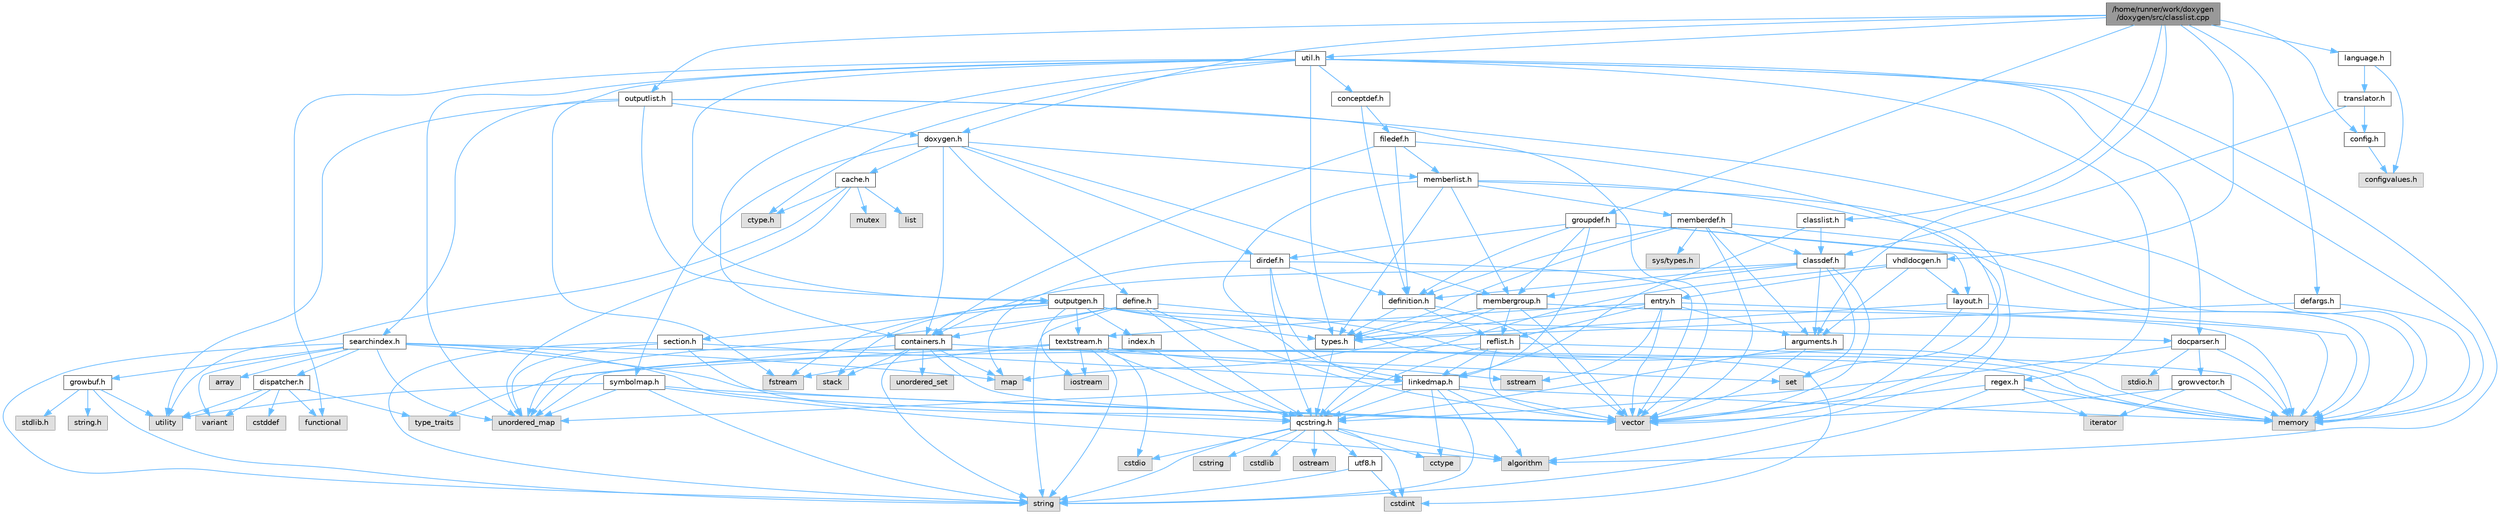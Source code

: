 digraph "/home/runner/work/doxygen/doxygen/src/classlist.cpp"
{
 // INTERACTIVE_SVG=YES
 // LATEX_PDF_SIZE
  bgcolor="transparent";
  edge [fontname=Helvetica,fontsize=10,labelfontname=Helvetica,labelfontsize=10];
  node [fontname=Helvetica,fontsize=10,shape=box,height=0.2,width=0.4];
  Node1 [label="/home/runner/work/doxygen\l/doxygen/src/classlist.cpp",height=0.2,width=0.4,color="gray40", fillcolor="grey60", style="filled", fontcolor="black",tooltip=" "];
  Node1 -> Node2 [color="steelblue1",style="solid"];
  Node2 [label="classlist.h",height=0.2,width=0.4,color="grey40", fillcolor="white", style="filled",URL="$d2/df8/classlist_8h.html",tooltip=" "];
  Node2 -> Node3 [color="steelblue1",style="solid"];
  Node3 [label="linkedmap.h",height=0.2,width=0.4,color="grey40", fillcolor="white", style="filled",URL="$da/de1/linkedmap_8h.html",tooltip=" "];
  Node3 -> Node4 [color="steelblue1",style="solid"];
  Node4 [label="unordered_map",height=0.2,width=0.4,color="grey60", fillcolor="#E0E0E0", style="filled",tooltip=" "];
  Node3 -> Node5 [color="steelblue1",style="solid"];
  Node5 [label="vector",height=0.2,width=0.4,color="grey60", fillcolor="#E0E0E0", style="filled",tooltip=" "];
  Node3 -> Node6 [color="steelblue1",style="solid"];
  Node6 [label="memory",height=0.2,width=0.4,color="grey60", fillcolor="#E0E0E0", style="filled",tooltip=" "];
  Node3 -> Node7 [color="steelblue1",style="solid"];
  Node7 [label="string",height=0.2,width=0.4,color="grey60", fillcolor="#E0E0E0", style="filled",tooltip=" "];
  Node3 -> Node8 [color="steelblue1",style="solid"];
  Node8 [label="algorithm",height=0.2,width=0.4,color="grey60", fillcolor="#E0E0E0", style="filled",tooltip=" "];
  Node3 -> Node9 [color="steelblue1",style="solid"];
  Node9 [label="cctype",height=0.2,width=0.4,color="grey60", fillcolor="#E0E0E0", style="filled",tooltip=" "];
  Node3 -> Node10 [color="steelblue1",style="solid"];
  Node10 [label="qcstring.h",height=0.2,width=0.4,color="grey40", fillcolor="white", style="filled",URL="$d7/d5c/qcstring_8h.html",tooltip=" "];
  Node10 -> Node7 [color="steelblue1",style="solid"];
  Node10 -> Node8 [color="steelblue1",style="solid"];
  Node10 -> Node9 [color="steelblue1",style="solid"];
  Node10 -> Node11 [color="steelblue1",style="solid"];
  Node11 [label="cstring",height=0.2,width=0.4,color="grey60", fillcolor="#E0E0E0", style="filled",tooltip=" "];
  Node10 -> Node12 [color="steelblue1",style="solid"];
  Node12 [label="cstdio",height=0.2,width=0.4,color="grey60", fillcolor="#E0E0E0", style="filled",tooltip=" "];
  Node10 -> Node13 [color="steelblue1",style="solid"];
  Node13 [label="cstdlib",height=0.2,width=0.4,color="grey60", fillcolor="#E0E0E0", style="filled",tooltip=" "];
  Node10 -> Node14 [color="steelblue1",style="solid"];
  Node14 [label="cstdint",height=0.2,width=0.4,color="grey60", fillcolor="#E0E0E0", style="filled",tooltip=" "];
  Node10 -> Node15 [color="steelblue1",style="solid"];
  Node15 [label="ostream",height=0.2,width=0.4,color="grey60", fillcolor="#E0E0E0", style="filled",tooltip=" "];
  Node10 -> Node16 [color="steelblue1",style="solid"];
  Node16 [label="utf8.h",height=0.2,width=0.4,color="grey40", fillcolor="white", style="filled",URL="$db/d7c/utf8_8h.html",tooltip="Various UTF8 related helper functions."];
  Node16 -> Node14 [color="steelblue1",style="solid"];
  Node16 -> Node7 [color="steelblue1",style="solid"];
  Node2 -> Node17 [color="steelblue1",style="solid"];
  Node17 [label="classdef.h",height=0.2,width=0.4,color="grey40", fillcolor="white", style="filled",URL="$d1/da6/classdef_8h.html",tooltip=" "];
  Node17 -> Node5 [color="steelblue1",style="solid"];
  Node17 -> Node18 [color="steelblue1",style="solid"];
  Node18 [label="set",height=0.2,width=0.4,color="grey60", fillcolor="#E0E0E0", style="filled",tooltip=" "];
  Node17 -> Node19 [color="steelblue1",style="solid"];
  Node19 [label="containers.h",height=0.2,width=0.4,color="grey40", fillcolor="white", style="filled",URL="$d5/d75/containers_8h.html",tooltip=" "];
  Node19 -> Node5 [color="steelblue1",style="solid"];
  Node19 -> Node7 [color="steelblue1",style="solid"];
  Node19 -> Node18 [color="steelblue1",style="solid"];
  Node19 -> Node20 [color="steelblue1",style="solid"];
  Node20 [label="map",height=0.2,width=0.4,color="grey60", fillcolor="#E0E0E0", style="filled",tooltip=" "];
  Node19 -> Node21 [color="steelblue1",style="solid"];
  Node21 [label="unordered_set",height=0.2,width=0.4,color="grey60", fillcolor="#E0E0E0", style="filled",tooltip=" "];
  Node19 -> Node4 [color="steelblue1",style="solid"];
  Node19 -> Node22 [color="steelblue1",style="solid"];
  Node22 [label="stack",height=0.2,width=0.4,color="grey60", fillcolor="#E0E0E0", style="filled",tooltip=" "];
  Node17 -> Node23 [color="steelblue1",style="solid"];
  Node23 [label="definition.h",height=0.2,width=0.4,color="grey40", fillcolor="white", style="filled",URL="$df/da1/definition_8h.html",tooltip=" "];
  Node23 -> Node5 [color="steelblue1",style="solid"];
  Node23 -> Node24 [color="steelblue1",style="solid"];
  Node24 [label="types.h",height=0.2,width=0.4,color="grey40", fillcolor="white", style="filled",URL="$d9/d49/types_8h.html",tooltip="This file contains a number of basic enums and types."];
  Node24 -> Node10 [color="steelblue1",style="solid"];
  Node23 -> Node25 [color="steelblue1",style="solid"];
  Node25 [label="reflist.h",height=0.2,width=0.4,color="grey40", fillcolor="white", style="filled",URL="$d1/d02/reflist_8h.html",tooltip=" "];
  Node25 -> Node5 [color="steelblue1",style="solid"];
  Node25 -> Node4 [color="steelblue1",style="solid"];
  Node25 -> Node6 [color="steelblue1",style="solid"];
  Node25 -> Node10 [color="steelblue1",style="solid"];
  Node25 -> Node3 [color="steelblue1",style="solid"];
  Node17 -> Node26 [color="steelblue1",style="solid"];
  Node26 [label="arguments.h",height=0.2,width=0.4,color="grey40", fillcolor="white", style="filled",URL="$df/d9b/arguments_8h.html",tooltip=" "];
  Node26 -> Node5 [color="steelblue1",style="solid"];
  Node26 -> Node10 [color="steelblue1",style="solid"];
  Node17 -> Node27 [color="steelblue1",style="solid"];
  Node27 [label="membergroup.h",height=0.2,width=0.4,color="grey40", fillcolor="white", style="filled",URL="$d9/d11/membergroup_8h.html",tooltip=" "];
  Node27 -> Node5 [color="steelblue1",style="solid"];
  Node27 -> Node20 [color="steelblue1",style="solid"];
  Node27 -> Node6 [color="steelblue1",style="solid"];
  Node27 -> Node24 [color="steelblue1",style="solid"];
  Node27 -> Node25 [color="steelblue1",style="solid"];
  Node1 -> Node28 [color="steelblue1",style="solid"];
  Node28 [label="config.h",height=0.2,width=0.4,color="grey40", fillcolor="white", style="filled",URL="$db/d16/config_8h.html",tooltip=" "];
  Node28 -> Node29 [color="steelblue1",style="solid"];
  Node29 [label="configvalues.h",height=0.2,width=0.4,color="grey60", fillcolor="#E0E0E0", style="filled",tooltip=" "];
  Node1 -> Node30 [color="steelblue1",style="solid"];
  Node30 [label="util.h",height=0.2,width=0.4,color="grey40", fillcolor="white", style="filled",URL="$d8/d3c/util_8h.html",tooltip="A bunch of utility functions."];
  Node30 -> Node6 [color="steelblue1",style="solid"];
  Node30 -> Node4 [color="steelblue1",style="solid"];
  Node30 -> Node8 [color="steelblue1",style="solid"];
  Node30 -> Node31 [color="steelblue1",style="solid"];
  Node31 [label="functional",height=0.2,width=0.4,color="grey60", fillcolor="#E0E0E0", style="filled",tooltip=" "];
  Node30 -> Node32 [color="steelblue1",style="solid"];
  Node32 [label="fstream",height=0.2,width=0.4,color="grey60", fillcolor="#E0E0E0", style="filled",tooltip=" "];
  Node30 -> Node33 [color="steelblue1",style="solid"];
  Node33 [label="ctype.h",height=0.2,width=0.4,color="grey60", fillcolor="#E0E0E0", style="filled",tooltip=" "];
  Node30 -> Node24 [color="steelblue1",style="solid"];
  Node30 -> Node34 [color="steelblue1",style="solid"];
  Node34 [label="docparser.h",height=0.2,width=0.4,color="grey40", fillcolor="white", style="filled",URL="$de/d9c/docparser_8h.html",tooltip=" "];
  Node34 -> Node35 [color="steelblue1",style="solid"];
  Node35 [label="stdio.h",height=0.2,width=0.4,color="grey60", fillcolor="#E0E0E0", style="filled",tooltip=" "];
  Node34 -> Node6 [color="steelblue1",style="solid"];
  Node34 -> Node10 [color="steelblue1",style="solid"];
  Node34 -> Node36 [color="steelblue1",style="solid"];
  Node36 [label="growvector.h",height=0.2,width=0.4,color="grey40", fillcolor="white", style="filled",URL="$d7/d50/growvector_8h.html",tooltip=" "];
  Node36 -> Node5 [color="steelblue1",style="solid"];
  Node36 -> Node6 [color="steelblue1",style="solid"];
  Node36 -> Node37 [color="steelblue1",style="solid"];
  Node37 [label="iterator",height=0.2,width=0.4,color="grey60", fillcolor="#E0E0E0", style="filled",tooltip=" "];
  Node30 -> Node19 [color="steelblue1",style="solid"];
  Node30 -> Node38 [color="steelblue1",style="solid"];
  Node38 [label="outputgen.h",height=0.2,width=0.4,color="grey40", fillcolor="white", style="filled",URL="$df/d06/outputgen_8h.html",tooltip=" "];
  Node38 -> Node6 [color="steelblue1",style="solid"];
  Node38 -> Node22 [color="steelblue1",style="solid"];
  Node38 -> Node39 [color="steelblue1",style="solid"];
  Node39 [label="iostream",height=0.2,width=0.4,color="grey60", fillcolor="#E0E0E0", style="filled",tooltip=" "];
  Node38 -> Node32 [color="steelblue1",style="solid"];
  Node38 -> Node24 [color="steelblue1",style="solid"];
  Node38 -> Node40 [color="steelblue1",style="solid"];
  Node40 [label="index.h",height=0.2,width=0.4,color="grey40", fillcolor="white", style="filled",URL="$d1/db5/index_8h.html",tooltip=" "];
  Node40 -> Node10 [color="steelblue1",style="solid"];
  Node38 -> Node41 [color="steelblue1",style="solid"];
  Node41 [label="section.h",height=0.2,width=0.4,color="grey40", fillcolor="white", style="filled",URL="$d1/d2a/section_8h.html",tooltip=" "];
  Node41 -> Node7 [color="steelblue1",style="solid"];
  Node41 -> Node4 [color="steelblue1",style="solid"];
  Node41 -> Node10 [color="steelblue1",style="solid"];
  Node41 -> Node3 [color="steelblue1",style="solid"];
  Node38 -> Node42 [color="steelblue1",style="solid"];
  Node42 [label="textstream.h",height=0.2,width=0.4,color="grey40", fillcolor="white", style="filled",URL="$d4/d7d/textstream_8h.html",tooltip=" "];
  Node42 -> Node7 [color="steelblue1",style="solid"];
  Node42 -> Node39 [color="steelblue1",style="solid"];
  Node42 -> Node43 [color="steelblue1",style="solid"];
  Node43 [label="sstream",height=0.2,width=0.4,color="grey60", fillcolor="#E0E0E0", style="filled",tooltip=" "];
  Node42 -> Node14 [color="steelblue1",style="solid"];
  Node42 -> Node12 [color="steelblue1",style="solid"];
  Node42 -> Node32 [color="steelblue1",style="solid"];
  Node42 -> Node44 [color="steelblue1",style="solid"];
  Node44 [label="type_traits",height=0.2,width=0.4,color="grey60", fillcolor="#E0E0E0", style="filled",tooltip=" "];
  Node42 -> Node10 [color="steelblue1",style="solid"];
  Node38 -> Node34 [color="steelblue1",style="solid"];
  Node30 -> Node45 [color="steelblue1",style="solid"];
  Node45 [label="regex.h",height=0.2,width=0.4,color="grey40", fillcolor="white", style="filled",URL="$d1/d21/regex_8h.html",tooltip=" "];
  Node45 -> Node6 [color="steelblue1",style="solid"];
  Node45 -> Node7 [color="steelblue1",style="solid"];
  Node45 -> Node5 [color="steelblue1",style="solid"];
  Node45 -> Node37 [color="steelblue1",style="solid"];
  Node30 -> Node46 [color="steelblue1",style="solid"];
  Node46 [label="conceptdef.h",height=0.2,width=0.4,color="grey40", fillcolor="white", style="filled",URL="$da/df1/conceptdef_8h.html",tooltip=" "];
  Node46 -> Node23 [color="steelblue1",style="solid"];
  Node46 -> Node47 [color="steelblue1",style="solid"];
  Node47 [label="filedef.h",height=0.2,width=0.4,color="grey40", fillcolor="white", style="filled",URL="$d4/d3a/filedef_8h.html",tooltip=" "];
  Node47 -> Node18 [color="steelblue1",style="solid"];
  Node47 -> Node23 [color="steelblue1",style="solid"];
  Node47 -> Node48 [color="steelblue1",style="solid"];
  Node48 [label="memberlist.h",height=0.2,width=0.4,color="grey40", fillcolor="white", style="filled",URL="$dd/d78/memberlist_8h.html",tooltip=" "];
  Node48 -> Node5 [color="steelblue1",style="solid"];
  Node48 -> Node8 [color="steelblue1",style="solid"];
  Node48 -> Node49 [color="steelblue1",style="solid"];
  Node49 [label="memberdef.h",height=0.2,width=0.4,color="grey40", fillcolor="white", style="filled",URL="$d4/d46/memberdef_8h.html",tooltip=" "];
  Node49 -> Node5 [color="steelblue1",style="solid"];
  Node49 -> Node6 [color="steelblue1",style="solid"];
  Node49 -> Node50 [color="steelblue1",style="solid"];
  Node50 [label="sys/types.h",height=0.2,width=0.4,color="grey60", fillcolor="#E0E0E0", style="filled",tooltip=" "];
  Node49 -> Node24 [color="steelblue1",style="solid"];
  Node49 -> Node23 [color="steelblue1",style="solid"];
  Node49 -> Node26 [color="steelblue1",style="solid"];
  Node49 -> Node17 [color="steelblue1",style="solid"];
  Node48 -> Node3 [color="steelblue1",style="solid"];
  Node48 -> Node24 [color="steelblue1",style="solid"];
  Node48 -> Node27 [color="steelblue1",style="solid"];
  Node47 -> Node19 [color="steelblue1",style="solid"];
  Node1 -> Node51 [color="steelblue1",style="solid"];
  Node51 [label="outputlist.h",height=0.2,width=0.4,color="grey40", fillcolor="white", style="filled",URL="$d2/db9/outputlist_8h.html",tooltip=" "];
  Node51 -> Node52 [color="steelblue1",style="solid"];
  Node52 [label="utility",height=0.2,width=0.4,color="grey60", fillcolor="#E0E0E0", style="filled",tooltip=" "];
  Node51 -> Node5 [color="steelblue1",style="solid"];
  Node51 -> Node6 [color="steelblue1",style="solid"];
  Node51 -> Node38 [color="steelblue1",style="solid"];
  Node51 -> Node53 [color="steelblue1",style="solid"];
  Node53 [label="searchindex.h",height=0.2,width=0.4,color="grey40", fillcolor="white", style="filled",URL="$de/d07/searchindex_8h.html",tooltip="Web server based search engine."];
  Node53 -> Node6 [color="steelblue1",style="solid"];
  Node53 -> Node5 [color="steelblue1",style="solid"];
  Node53 -> Node20 [color="steelblue1",style="solid"];
  Node53 -> Node4 [color="steelblue1",style="solid"];
  Node53 -> Node7 [color="steelblue1",style="solid"];
  Node53 -> Node54 [color="steelblue1",style="solid"];
  Node54 [label="array",height=0.2,width=0.4,color="grey60", fillcolor="#E0E0E0", style="filled",tooltip=" "];
  Node53 -> Node55 [color="steelblue1",style="solid"];
  Node55 [label="variant",height=0.2,width=0.4,color="grey60", fillcolor="#E0E0E0", style="filled",tooltip=" "];
  Node53 -> Node10 [color="steelblue1",style="solid"];
  Node53 -> Node56 [color="steelblue1",style="solid"];
  Node56 [label="growbuf.h",height=0.2,width=0.4,color="grey40", fillcolor="white", style="filled",URL="$dd/d72/growbuf_8h.html",tooltip=" "];
  Node56 -> Node52 [color="steelblue1",style="solid"];
  Node56 -> Node57 [color="steelblue1",style="solid"];
  Node57 [label="stdlib.h",height=0.2,width=0.4,color="grey60", fillcolor="#E0E0E0", style="filled",tooltip=" "];
  Node56 -> Node58 [color="steelblue1",style="solid"];
  Node58 [label="string.h",height=0.2,width=0.4,color="grey60", fillcolor="#E0E0E0", style="filled",tooltip=" "];
  Node56 -> Node7 [color="steelblue1",style="solid"];
  Node53 -> Node59 [color="steelblue1",style="solid"];
  Node59 [label="dispatcher.h",height=0.2,width=0.4,color="grey40", fillcolor="white", style="filled",URL="$da/d73/dispatcher_8h.html",tooltip=" "];
  Node59 -> Node60 [color="steelblue1",style="solid"];
  Node60 [label="cstddef",height=0.2,width=0.4,color="grey60", fillcolor="#E0E0E0", style="filled",tooltip=" "];
  Node59 -> Node52 [color="steelblue1",style="solid"];
  Node59 -> Node31 [color="steelblue1",style="solid"];
  Node59 -> Node55 [color="steelblue1",style="solid"];
  Node59 -> Node44 [color="steelblue1",style="solid"];
  Node51 -> Node61 [color="steelblue1",style="solid"];
  Node61 [label="doxygen.h",height=0.2,width=0.4,color="grey40", fillcolor="white", style="filled",URL="$d1/da1/doxygen_8h.html",tooltip=" "];
  Node61 -> Node19 [color="steelblue1",style="solid"];
  Node61 -> Node27 [color="steelblue1",style="solid"];
  Node61 -> Node62 [color="steelblue1",style="solid"];
  Node62 [label="dirdef.h",height=0.2,width=0.4,color="grey40", fillcolor="white", style="filled",URL="$d6/d15/dirdef_8h.html",tooltip=" "];
  Node62 -> Node5 [color="steelblue1",style="solid"];
  Node62 -> Node20 [color="steelblue1",style="solid"];
  Node62 -> Node10 [color="steelblue1",style="solid"];
  Node62 -> Node3 [color="steelblue1",style="solid"];
  Node62 -> Node23 [color="steelblue1",style="solid"];
  Node61 -> Node48 [color="steelblue1",style="solid"];
  Node61 -> Node63 [color="steelblue1",style="solid"];
  Node63 [label="define.h",height=0.2,width=0.4,color="grey40", fillcolor="white", style="filled",URL="$df/d67/define_8h.html",tooltip=" "];
  Node63 -> Node5 [color="steelblue1",style="solid"];
  Node63 -> Node6 [color="steelblue1",style="solid"];
  Node63 -> Node7 [color="steelblue1",style="solid"];
  Node63 -> Node4 [color="steelblue1",style="solid"];
  Node63 -> Node10 [color="steelblue1",style="solid"];
  Node63 -> Node19 [color="steelblue1",style="solid"];
  Node61 -> Node64 [color="steelblue1",style="solid"];
  Node64 [label="cache.h",height=0.2,width=0.4,color="grey40", fillcolor="white", style="filled",URL="$d3/d26/cache_8h.html",tooltip=" "];
  Node64 -> Node65 [color="steelblue1",style="solid"];
  Node65 [label="list",height=0.2,width=0.4,color="grey60", fillcolor="#E0E0E0", style="filled",tooltip=" "];
  Node64 -> Node4 [color="steelblue1",style="solid"];
  Node64 -> Node66 [color="steelblue1",style="solid"];
  Node66 [label="mutex",height=0.2,width=0.4,color="grey60", fillcolor="#E0E0E0", style="filled",tooltip=" "];
  Node64 -> Node52 [color="steelblue1",style="solid"];
  Node64 -> Node33 [color="steelblue1",style="solid"];
  Node61 -> Node67 [color="steelblue1",style="solid"];
  Node67 [label="symbolmap.h",height=0.2,width=0.4,color="grey40", fillcolor="white", style="filled",URL="$d7/ddd/symbolmap_8h.html",tooltip=" "];
  Node67 -> Node8 [color="steelblue1",style="solid"];
  Node67 -> Node4 [color="steelblue1",style="solid"];
  Node67 -> Node5 [color="steelblue1",style="solid"];
  Node67 -> Node7 [color="steelblue1",style="solid"];
  Node67 -> Node52 [color="steelblue1",style="solid"];
  Node1 -> Node68 [color="steelblue1",style="solid"];
  Node68 [label="language.h",height=0.2,width=0.4,color="grey40", fillcolor="white", style="filled",URL="$d8/dce/language_8h.html",tooltip=" "];
  Node68 -> Node69 [color="steelblue1",style="solid"];
  Node69 [label="translator.h",height=0.2,width=0.4,color="grey40", fillcolor="white", style="filled",URL="$d9/df1/translator_8h.html",tooltip=" "];
  Node69 -> Node17 [color="steelblue1",style="solid"];
  Node69 -> Node28 [color="steelblue1",style="solid"];
  Node68 -> Node29 [color="steelblue1",style="solid"];
  Node1 -> Node61 [color="steelblue1",style="solid"];
  Node1 -> Node70 [color="steelblue1",style="solid"];
  Node70 [label="vhdldocgen.h",height=0.2,width=0.4,color="grey40", fillcolor="white", style="filled",URL="$dd/dec/vhdldocgen_8h.html",tooltip=" "];
  Node70 -> Node10 [color="steelblue1",style="solid"];
  Node70 -> Node71 [color="steelblue1",style="solid"];
  Node71 [label="layout.h",height=0.2,width=0.4,color="grey40", fillcolor="white", style="filled",URL="$db/d51/layout_8h.html",tooltip=" "];
  Node71 -> Node6 [color="steelblue1",style="solid"];
  Node71 -> Node5 [color="steelblue1",style="solid"];
  Node71 -> Node24 [color="steelblue1",style="solid"];
  Node70 -> Node26 [color="steelblue1",style="solid"];
  Node70 -> Node72 [color="steelblue1",style="solid"];
  Node72 [label="entry.h",height=0.2,width=0.4,color="grey40", fillcolor="white", style="filled",URL="$d1/dc6/entry_8h.html",tooltip=" "];
  Node72 -> Node5 [color="steelblue1",style="solid"];
  Node72 -> Node6 [color="steelblue1",style="solid"];
  Node72 -> Node43 [color="steelblue1",style="solid"];
  Node72 -> Node24 [color="steelblue1",style="solid"];
  Node72 -> Node26 [color="steelblue1",style="solid"];
  Node72 -> Node25 [color="steelblue1",style="solid"];
  Node72 -> Node42 [color="steelblue1",style="solid"];
  Node1 -> Node73 [color="steelblue1",style="solid"];
  Node73 [label="defargs.h",height=0.2,width=0.4,color="grey40", fillcolor="white", style="filled",URL="$d8/d65/defargs_8h.html",tooltip=" "];
  Node73 -> Node24 [color="steelblue1",style="solid"];
  Node73 -> Node6 [color="steelblue1",style="solid"];
  Node1 -> Node26 [color="steelblue1",style="solid"];
  Node1 -> Node74 [color="steelblue1",style="solid"];
  Node74 [label="groupdef.h",height=0.2,width=0.4,color="grey40", fillcolor="white", style="filled",URL="$d1/de6/groupdef_8h.html",tooltip=" "];
  Node74 -> Node6 [color="steelblue1",style="solid"];
  Node74 -> Node23 [color="steelblue1",style="solid"];
  Node74 -> Node62 [color="steelblue1",style="solid"];
  Node74 -> Node71 [color="steelblue1",style="solid"];
  Node74 -> Node27 [color="steelblue1",style="solid"];
  Node74 -> Node3 [color="steelblue1",style="solid"];
}
